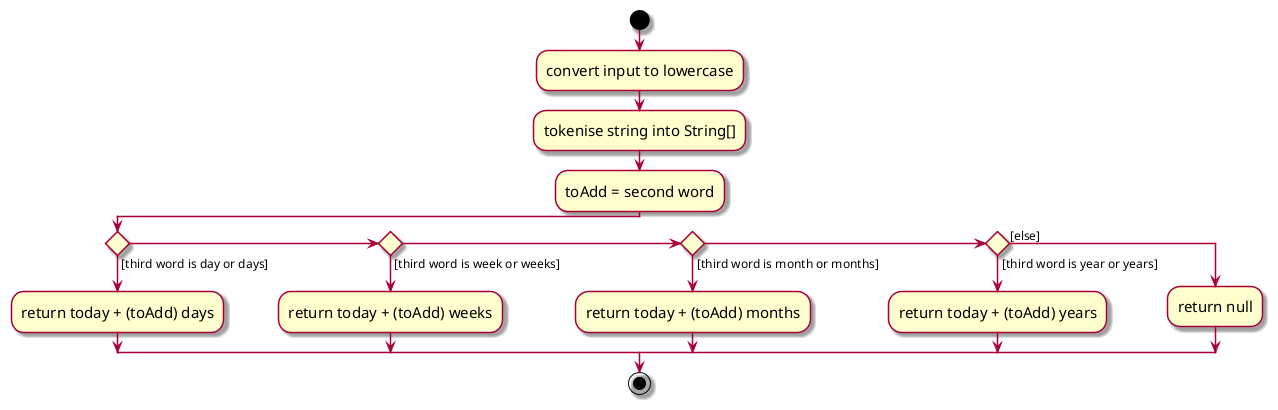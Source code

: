 @startuml
skin rose
skinparam ActivityFontSize 15
skinparam ArrowFontSize 12
start
:convert input to lowercase;

:tokenise string into String[];

:toAdd = second word;

if () then ([third word is day or days])
    :return today + (toAdd) days;
else if () then ([third word is week or weeks])
    :return today + (toAdd) weeks;
else if () then ([third word is month or months])
    :return today + (toAdd) months;
else if () then ([third word is year or years])
    :return today + (toAdd) years;
else ([else])
    :return null;
endif
stop
@enduml

